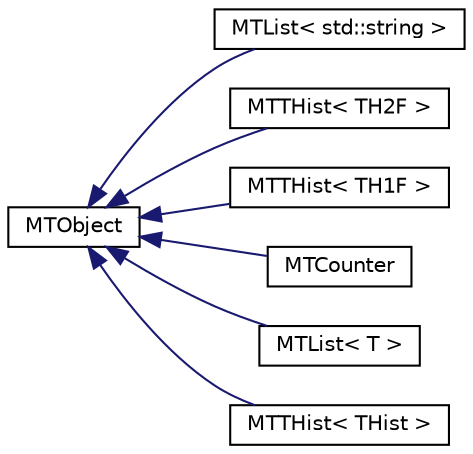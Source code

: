 digraph "Graphical Class Hierarchy"
{
 // LATEX_PDF_SIZE
  edge [fontname="Helvetica",fontsize="10",labelfontname="Helvetica",labelfontsize="10"];
  node [fontname="Helvetica",fontsize="10",shape=record];
  rankdir="LR";
  Node0 [label="MTObject",height=0.2,width=0.4,color="black", fillcolor="white", style="filled",URL="$class_m_t_object.html",tooltip=" "];
  Node0 -> Node1 [dir="back",color="midnightblue",fontsize="10",style="solid",fontname="Helvetica"];
  Node1 [label="MTList\< std::string \>",height=0.2,width=0.4,color="black", fillcolor="white", style="filled",URL="$class_m_t_list.html",tooltip=" "];
  Node0 -> Node2 [dir="back",color="midnightblue",fontsize="10",style="solid",fontname="Helvetica"];
  Node2 [label="MTTHist\< TH2F \>",height=0.2,width=0.4,color="black", fillcolor="white", style="filled",URL="$class_m_t_t_hist.html",tooltip=" "];
  Node0 -> Node3 [dir="back",color="midnightblue",fontsize="10",style="solid",fontname="Helvetica"];
  Node3 [label="MTTHist\< TH1F \>",height=0.2,width=0.4,color="black", fillcolor="white", style="filled",URL="$class_m_t_t_hist.html",tooltip=" "];
  Node0 -> Node4 [dir="back",color="midnightblue",fontsize="10",style="solid",fontname="Helvetica"];
  Node4 [label="MTCounter",height=0.2,width=0.4,color="black", fillcolor="white", style="filled",URL="$class_m_t_counter.html",tooltip=" "];
  Node0 -> Node5 [dir="back",color="midnightblue",fontsize="10",style="solid",fontname="Helvetica"];
  Node5 [label="MTList\< T \>",height=0.2,width=0.4,color="black", fillcolor="white", style="filled",URL="$class_m_t_list.html",tooltip=" "];
  Node0 -> Node6 [dir="back",color="midnightblue",fontsize="10",style="solid",fontname="Helvetica"];
  Node6 [label="MTTHist\< THist \>",height=0.2,width=0.4,color="black", fillcolor="white", style="filled",URL="$class_m_t_t_hist.html",tooltip="Multithreading wrapper for all THist spectra of root library."];
}
